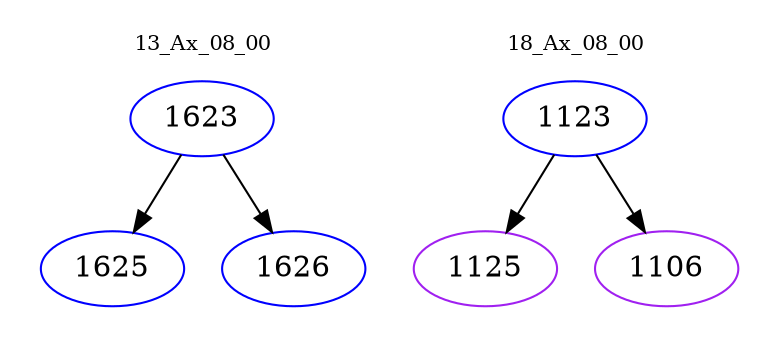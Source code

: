 digraph{
subgraph cluster_0 {
color = white
label = "13_Ax_08_00";
fontsize=10;
T0_1623 [label="1623", color="blue"]
T0_1623 -> T0_1625 [color="black"]
T0_1625 [label="1625", color="blue"]
T0_1623 -> T0_1626 [color="black"]
T0_1626 [label="1626", color="blue"]
}
subgraph cluster_1 {
color = white
label = "18_Ax_08_00";
fontsize=10;
T1_1123 [label="1123", color="blue"]
T1_1123 -> T1_1125 [color="black"]
T1_1125 [label="1125", color="purple"]
T1_1123 -> T1_1106 [color="black"]
T1_1106 [label="1106", color="purple"]
}
}
